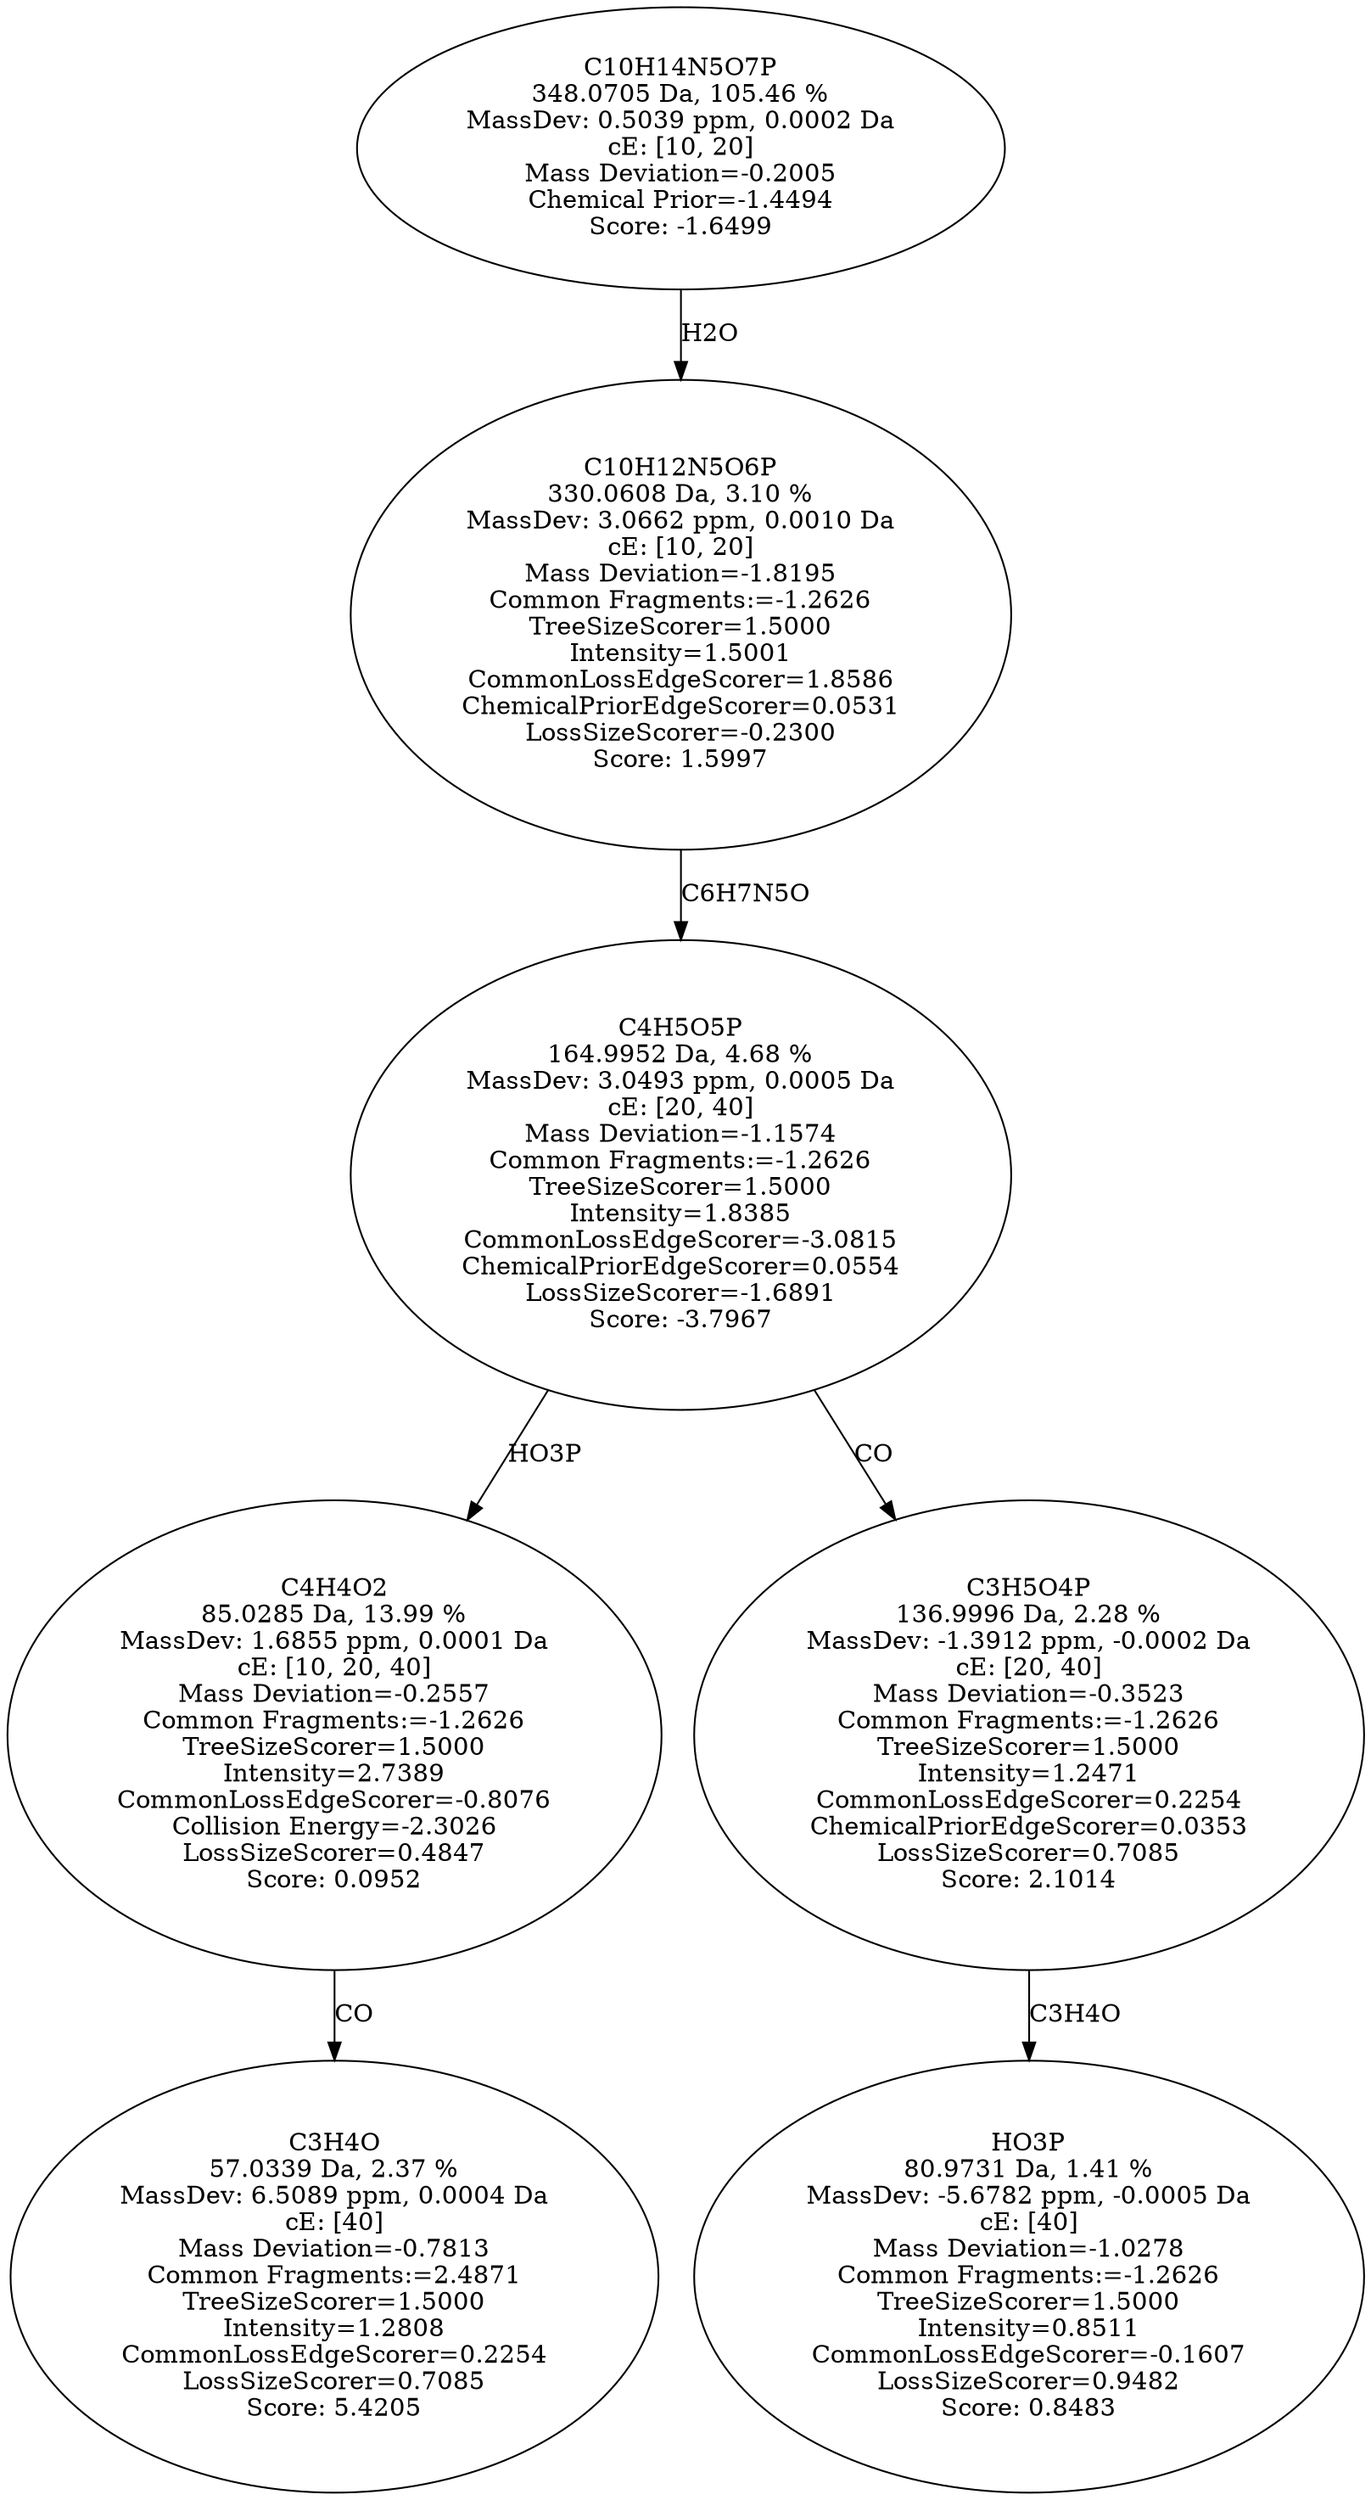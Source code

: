 strict digraph {
v1 [label="C3H4O\n57.0339 Da, 2.37 %\nMassDev: 6.5089 ppm, 0.0004 Da\ncE: [40]\nMass Deviation=-0.7813\nCommon Fragments:=2.4871\nTreeSizeScorer=1.5000\nIntensity=1.2808\nCommonLossEdgeScorer=0.2254\nLossSizeScorer=0.7085\nScore: 5.4205"];
v2 [label="C4H4O2\n85.0285 Da, 13.99 %\nMassDev: 1.6855 ppm, 0.0001 Da\ncE: [10, 20, 40]\nMass Deviation=-0.2557\nCommon Fragments:=-1.2626\nTreeSizeScorer=1.5000\nIntensity=2.7389\nCommonLossEdgeScorer=-0.8076\nCollision Energy=-2.3026\nLossSizeScorer=0.4847\nScore: 0.0952"];
v3 [label="HO3P\n80.9731 Da, 1.41 %\nMassDev: -5.6782 ppm, -0.0005 Da\ncE: [40]\nMass Deviation=-1.0278\nCommon Fragments:=-1.2626\nTreeSizeScorer=1.5000\nIntensity=0.8511\nCommonLossEdgeScorer=-0.1607\nLossSizeScorer=0.9482\nScore: 0.8483"];
v4 [label="C3H5O4P\n136.9996 Da, 2.28 %\nMassDev: -1.3912 ppm, -0.0002 Da\ncE: [20, 40]\nMass Deviation=-0.3523\nCommon Fragments:=-1.2626\nTreeSizeScorer=1.5000\nIntensity=1.2471\nCommonLossEdgeScorer=0.2254\nChemicalPriorEdgeScorer=0.0353\nLossSizeScorer=0.7085\nScore: 2.1014"];
v5 [label="C4H5O5P\n164.9952 Da, 4.68 %\nMassDev: 3.0493 ppm, 0.0005 Da\ncE: [20, 40]\nMass Deviation=-1.1574\nCommon Fragments:=-1.2626\nTreeSizeScorer=1.5000\nIntensity=1.8385\nCommonLossEdgeScorer=-3.0815\nChemicalPriorEdgeScorer=0.0554\nLossSizeScorer=-1.6891\nScore: -3.7967"];
v6 [label="C10H12N5O6P\n330.0608 Da, 3.10 %\nMassDev: 3.0662 ppm, 0.0010 Da\ncE: [10, 20]\nMass Deviation=-1.8195\nCommon Fragments:=-1.2626\nTreeSizeScorer=1.5000\nIntensity=1.5001\nCommonLossEdgeScorer=1.8586\nChemicalPriorEdgeScorer=0.0531\nLossSizeScorer=-0.2300\nScore: 1.5997"];
v7 [label="C10H14N5O7P\n348.0705 Da, 105.46 %\nMassDev: 0.5039 ppm, 0.0002 Da\ncE: [10, 20]\nMass Deviation=-0.2005\nChemical Prior=-1.4494\nScore: -1.6499"];
v2 -> v1 [label="CO"];
v5 -> v2 [label="HO3P"];
v4 -> v3 [label="C3H4O"];
v5 -> v4 [label="CO"];
v6 -> v5 [label="C6H7N5O"];
v7 -> v6 [label="H2O"];
}